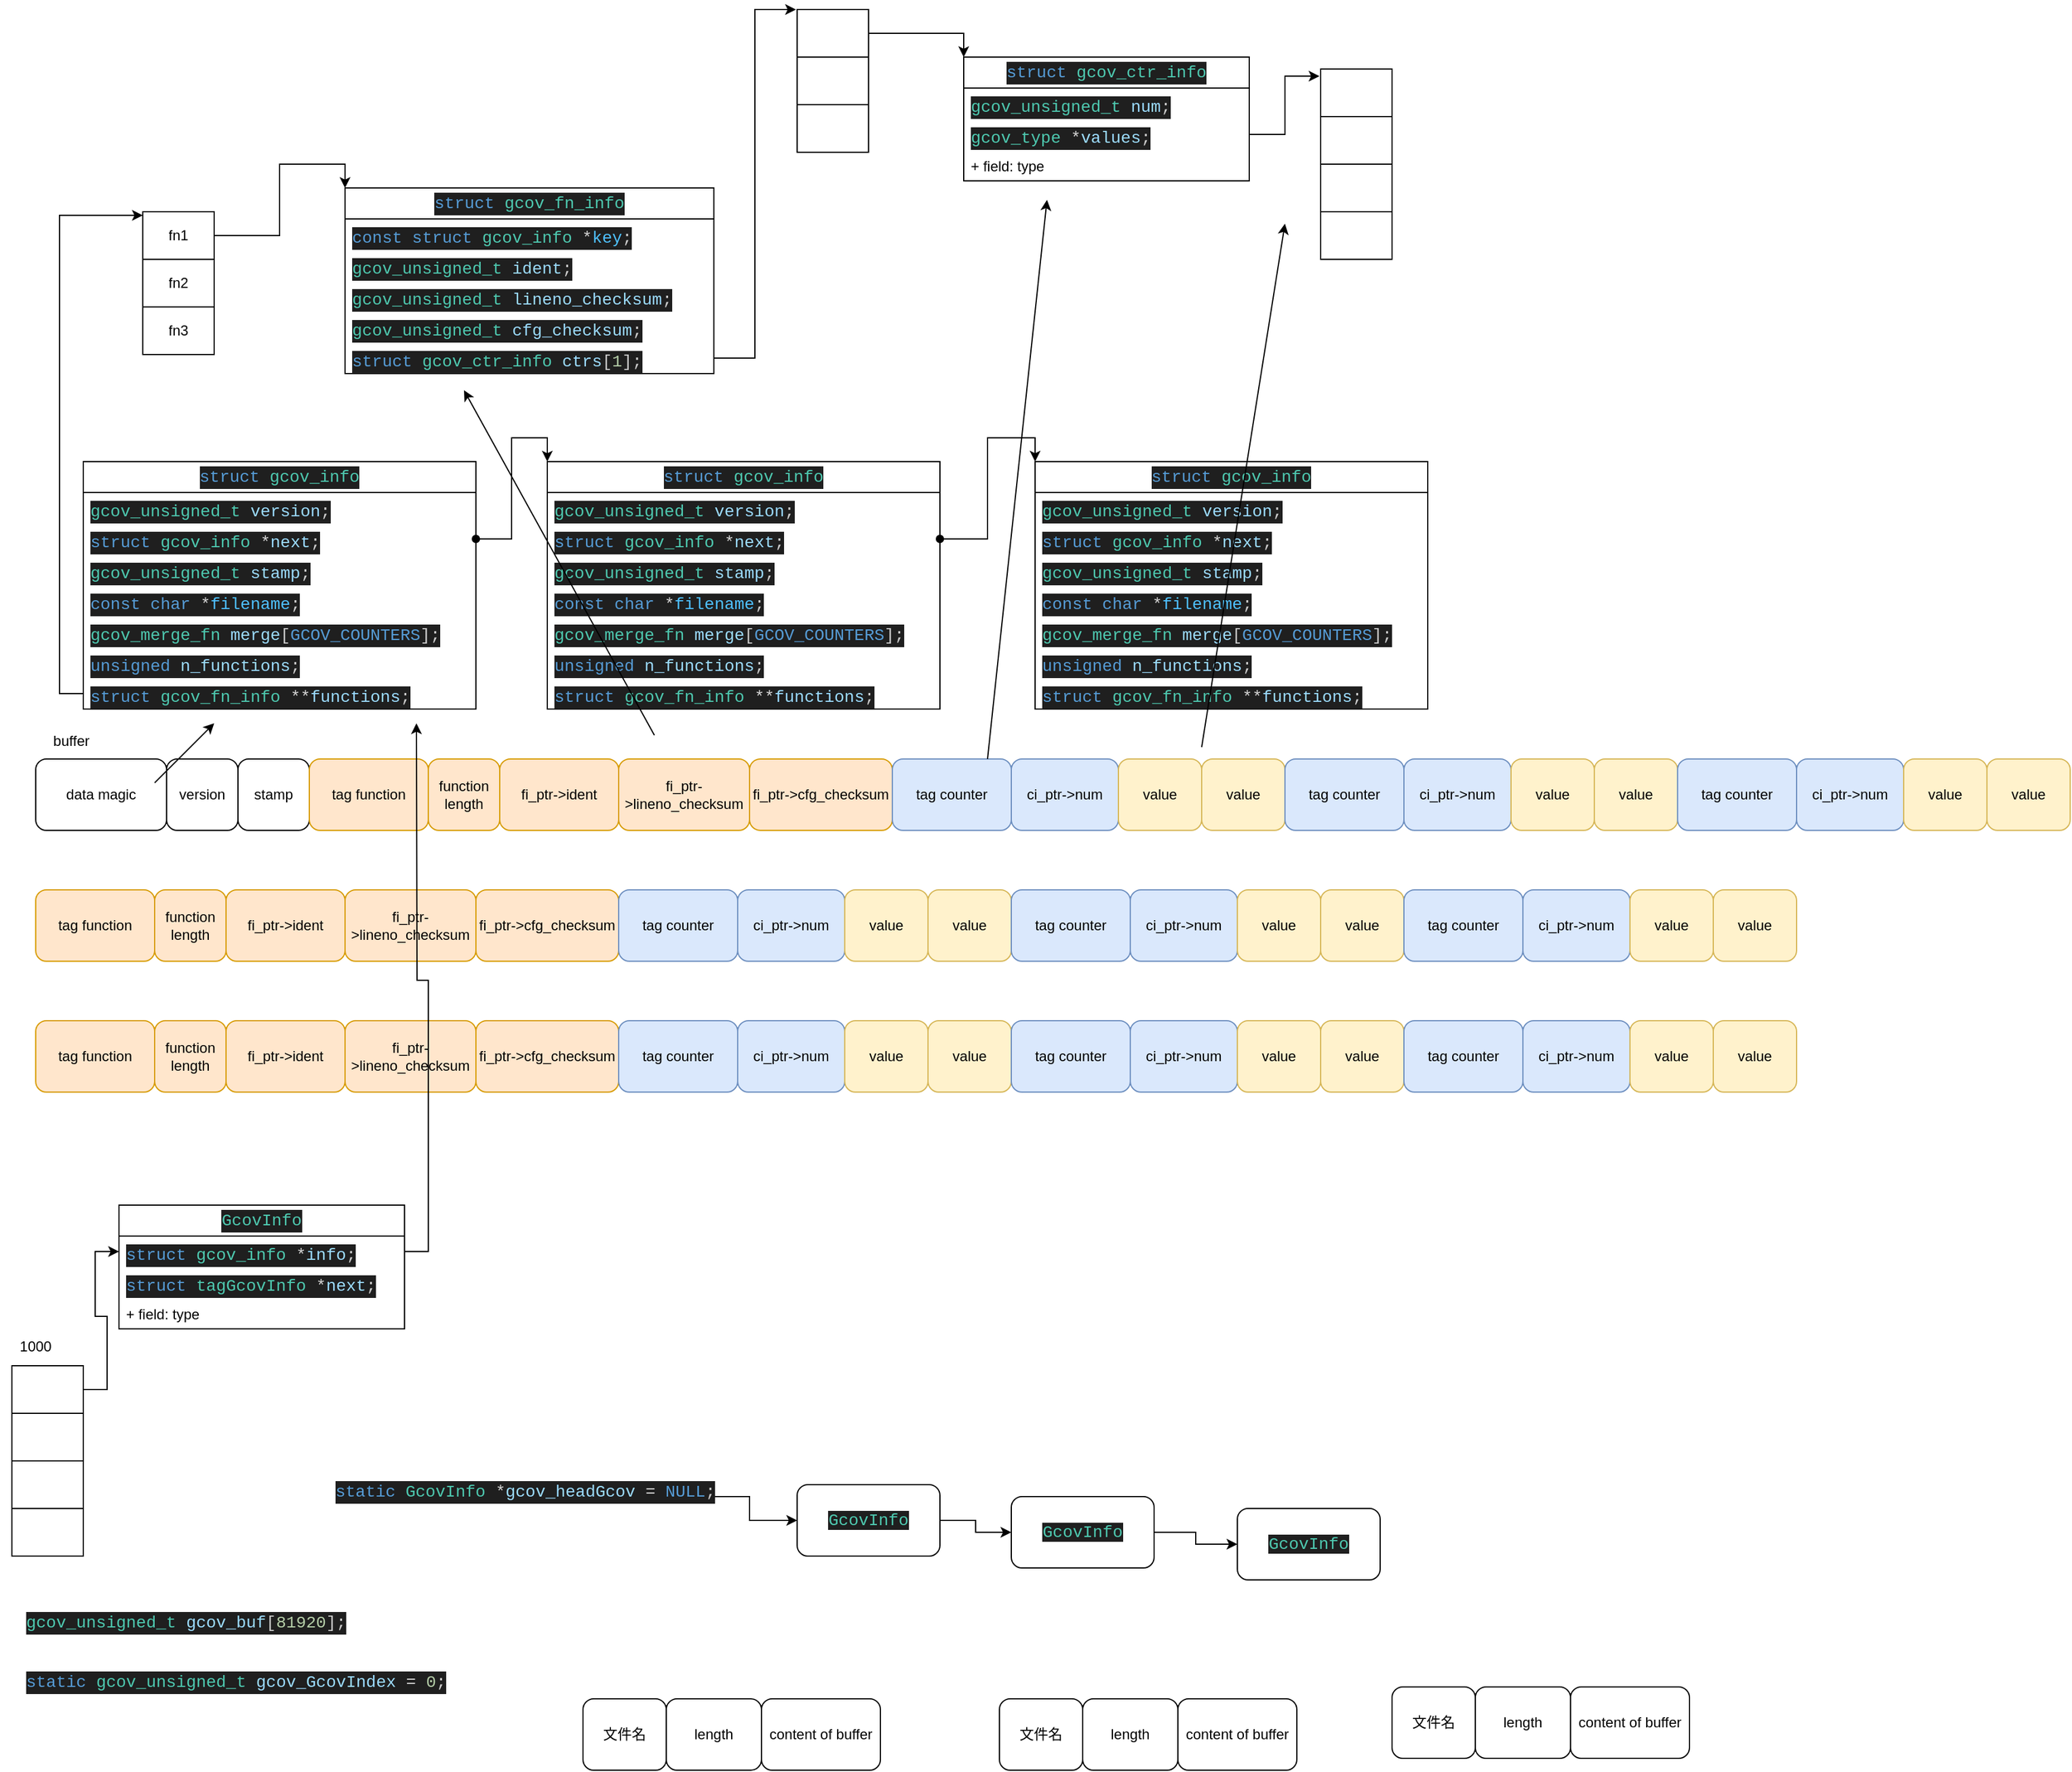 <mxfile version="25.0.3">
  <diagram name="Page-1" id="9f46799a-70d6-7492-0946-bef42562c5a5">
    <mxGraphModel dx="1195" dy="622" grid="1" gridSize="10" guides="1" tooltips="1" connect="1" arrows="1" fold="1" page="1" pageScale="1" pageWidth="1100" pageHeight="850" background="none" math="0" shadow="0">
      <root>
        <mxCell id="0" />
        <mxCell id="1" parent="0" />
        <mxCell id="EsuTO7CVdzKNP3imB1wy-1" value="&lt;div style=&quot;color: rgb(204, 204, 204); background-color: rgb(31, 31, 31); font-family: Consolas, &amp;quot;Courier New&amp;quot;, monospace; font-size: 14px; line-height: 19px; white-space: pre;&quot;&gt;&lt;span style=&quot;color: #569cd6;&quot;&gt;struct&lt;/span&gt; &lt;span style=&quot;color: #4ec9b0;&quot;&gt;gcov_ctr_info&lt;/span&gt;&lt;/div&gt;" style="swimlane;fontStyle=0;childLayout=stackLayout;horizontal=1;startSize=26;fillColor=none;horizontalStack=0;resizeParent=1;resizeParentMax=0;resizeLast=0;collapsible=1;marginBottom=0;whiteSpace=wrap;html=1;" vertex="1" parent="1">
          <mxGeometry x="830" y="200" width="240" height="104" as="geometry" />
        </mxCell>
        <mxCell id="EsuTO7CVdzKNP3imB1wy-2" value="&lt;div style=&quot;color: rgb(204, 204, 204); background-color: rgb(31, 31, 31); font-family: Consolas, &amp;quot;Courier New&amp;quot;, monospace; font-size: 14px; line-height: 19px; white-space: pre;&quot;&gt;&lt;span style=&quot;color: #4ec9b0;&quot;&gt;gcov_unsigned_t&lt;/span&gt; &lt;span style=&quot;color: #9cdcfe;&quot;&gt;num&lt;/span&gt;;&lt;/div&gt;" style="text;strokeColor=none;fillColor=none;align=left;verticalAlign=top;spacingLeft=4;spacingRight=4;overflow=hidden;rotatable=0;points=[[0,0.5],[1,0.5]];portConstraint=eastwest;whiteSpace=wrap;html=1;" vertex="1" parent="EsuTO7CVdzKNP3imB1wy-1">
          <mxGeometry y="26" width="240" height="26" as="geometry" />
        </mxCell>
        <mxCell id="EsuTO7CVdzKNP3imB1wy-3" value="&lt;div style=&quot;color: rgb(204, 204, 204); background-color: rgb(31, 31, 31); font-family: Consolas, &amp;quot;Courier New&amp;quot;, monospace; font-size: 14px; line-height: 19px; white-space: pre;&quot;&gt;&lt;span style=&quot;color: #4ec9b0;&quot;&gt;gcov_type&lt;/span&gt; &lt;span style=&quot;color: #d4d4d4;&quot;&gt;*&lt;/span&gt;&lt;span style=&quot;color: #9cdcfe;&quot;&gt;values&lt;/span&gt;;&lt;/div&gt;" style="text;strokeColor=none;fillColor=none;align=left;verticalAlign=top;spacingLeft=4;spacingRight=4;overflow=hidden;rotatable=0;points=[[0,0.5],[1,0.5]];portConstraint=eastwest;whiteSpace=wrap;html=1;" vertex="1" parent="EsuTO7CVdzKNP3imB1wy-1">
          <mxGeometry y="52" width="240" height="26" as="geometry" />
        </mxCell>
        <mxCell id="EsuTO7CVdzKNP3imB1wy-4" value="+ field: type" style="text;strokeColor=none;fillColor=none;align=left;verticalAlign=top;spacingLeft=4;spacingRight=4;overflow=hidden;rotatable=0;points=[[0,0.5],[1,0.5]];portConstraint=eastwest;whiteSpace=wrap;html=1;" vertex="1" parent="EsuTO7CVdzKNP3imB1wy-1">
          <mxGeometry y="78" width="240" height="26" as="geometry" />
        </mxCell>
        <mxCell id="EsuTO7CVdzKNP3imB1wy-5" value="&lt;div style=&quot;color: rgb(204, 204, 204); background-color: rgb(31, 31, 31); font-family: Consolas, &amp;quot;Courier New&amp;quot;, monospace; font-size: 14px; line-height: 19px; white-space: pre;&quot;&gt;&lt;span style=&quot;color: #569cd6;&quot;&gt;struct&lt;/span&gt; &lt;span style=&quot;color: #4ec9b0;&quot;&gt;gcov_fn_info&lt;/span&gt;&lt;/div&gt;" style="swimlane;fontStyle=0;childLayout=stackLayout;horizontal=1;startSize=26;fillColor=none;horizontalStack=0;resizeParent=1;resizeParentMax=0;resizeLast=0;collapsible=1;marginBottom=0;whiteSpace=wrap;html=1;" vertex="1" parent="1">
          <mxGeometry x="310" y="310" width="310" height="156" as="geometry" />
        </mxCell>
        <mxCell id="EsuTO7CVdzKNP3imB1wy-6" value="&lt;div style=&quot;color: rgb(204, 204, 204); background-color: rgb(31, 31, 31); font-family: Consolas, &amp;quot;Courier New&amp;quot;, monospace; font-size: 14px; line-height: 19px; white-space: pre;&quot;&gt;&lt;span style=&quot;color: #569cd6;&quot;&gt;const&lt;/span&gt; &lt;span style=&quot;color: #569cd6;&quot;&gt;struct&lt;/span&gt; &lt;span style=&quot;color: #4ec9b0;&quot;&gt;gcov_info&lt;/span&gt; &lt;span style=&quot;color: #d4d4d4;&quot;&gt;*&lt;/span&gt;&lt;span style=&quot;color: #4fc1ff;&quot;&gt;key&lt;/span&gt;;&lt;/div&gt;" style="text;strokeColor=none;fillColor=none;align=left;verticalAlign=top;spacingLeft=4;spacingRight=4;overflow=hidden;rotatable=0;points=[[0,0.5],[1,0.5]];portConstraint=eastwest;whiteSpace=wrap;html=1;" vertex="1" parent="EsuTO7CVdzKNP3imB1wy-5">
          <mxGeometry y="26" width="310" height="26" as="geometry" />
        </mxCell>
        <mxCell id="EsuTO7CVdzKNP3imB1wy-7" value="&lt;div style=&quot;color: rgb(204, 204, 204); background-color: rgb(31, 31, 31); font-family: Consolas, &amp;quot;Courier New&amp;quot;, monospace; font-size: 14px; line-height: 19px; white-space: pre;&quot;&gt;&lt;span style=&quot;color: #4ec9b0;&quot;&gt;gcov_unsigned_t&lt;/span&gt; &lt;span style=&quot;color: #9cdcfe;&quot;&gt;ident&lt;/span&gt;;&lt;/div&gt;" style="text;strokeColor=none;fillColor=none;align=left;verticalAlign=top;spacingLeft=4;spacingRight=4;overflow=hidden;rotatable=0;points=[[0,0.5],[1,0.5]];portConstraint=eastwest;whiteSpace=wrap;html=1;" vertex="1" parent="EsuTO7CVdzKNP3imB1wy-5">
          <mxGeometry y="52" width="310" height="26" as="geometry" />
        </mxCell>
        <mxCell id="EsuTO7CVdzKNP3imB1wy-8" value="&lt;div style=&quot;color: rgb(204, 204, 204); background-color: rgb(31, 31, 31); font-family: Consolas, &amp;quot;Courier New&amp;quot;, monospace; font-size: 14px; line-height: 19px; white-space: pre;&quot;&gt;&lt;span style=&quot;color: #4ec9b0;&quot;&gt;gcov_unsigned_t&lt;/span&gt; &lt;span style=&quot;color: #9cdcfe;&quot;&gt;lineno_checksum&lt;/span&gt;;&lt;/div&gt;" style="text;strokeColor=none;fillColor=none;align=left;verticalAlign=top;spacingLeft=4;spacingRight=4;overflow=hidden;rotatable=0;points=[[0,0.5],[1,0.5]];portConstraint=eastwest;whiteSpace=wrap;html=1;" vertex="1" parent="EsuTO7CVdzKNP3imB1wy-5">
          <mxGeometry y="78" width="310" height="26" as="geometry" />
        </mxCell>
        <mxCell id="EsuTO7CVdzKNP3imB1wy-9" value="&lt;div style=&quot;color: rgb(204, 204, 204); background-color: rgb(31, 31, 31); font-family: Consolas, &amp;quot;Courier New&amp;quot;, monospace; font-size: 14px; line-height: 19px; white-space: pre;&quot;&gt;&lt;span style=&quot;color: #4ec9b0;&quot;&gt;gcov_unsigned_t&lt;/span&gt; &lt;span style=&quot;color: #9cdcfe;&quot;&gt;cfg_checksum&lt;/span&gt;;&lt;/div&gt;" style="text;strokeColor=none;fillColor=none;align=left;verticalAlign=top;spacingLeft=4;spacingRight=4;overflow=hidden;rotatable=0;points=[[0,0.5],[1,0.5]];portConstraint=eastwest;whiteSpace=wrap;html=1;" vertex="1" parent="EsuTO7CVdzKNP3imB1wy-5">
          <mxGeometry y="104" width="310" height="26" as="geometry" />
        </mxCell>
        <mxCell id="EsuTO7CVdzKNP3imB1wy-10" value="&lt;div style=&quot;color: rgb(204, 204, 204); background-color: rgb(31, 31, 31); font-family: Consolas, &amp;quot;Courier New&amp;quot;, monospace; font-size: 14px; line-height: 19px; white-space: pre;&quot;&gt;&lt;span style=&quot;color: #569cd6;&quot;&gt;struct&lt;/span&gt; &lt;span style=&quot;color: #4ec9b0;&quot;&gt;gcov_ctr_info&lt;/span&gt; &lt;span style=&quot;color: #9cdcfe;&quot;&gt;ctrs&lt;/span&gt;[&lt;span style=&quot;color: #b5cea8;&quot;&gt;1&lt;/span&gt;];&lt;/div&gt;" style="text;strokeColor=none;fillColor=none;align=left;verticalAlign=top;spacingLeft=4;spacingRight=4;overflow=hidden;rotatable=0;points=[[0,0.5],[1,0.5]];portConstraint=eastwest;whiteSpace=wrap;html=1;" vertex="1" parent="EsuTO7CVdzKNP3imB1wy-5">
          <mxGeometry y="130" width="310" height="26" as="geometry" />
        </mxCell>
        <mxCell id="EsuTO7CVdzKNP3imB1wy-11" value="&lt;div style=&quot;color: rgb(204, 204, 204); background-color: rgb(31, 31, 31); font-family: Consolas, &amp;quot;Courier New&amp;quot;, monospace; font-size: 14px; line-height: 19px; white-space: pre;&quot;&gt;&lt;span style=&quot;color: #569cd6;&quot;&gt;struct&lt;/span&gt; &lt;span style=&quot;color: #4ec9b0;&quot;&gt;gcov_info&lt;/span&gt;&lt;/div&gt;" style="swimlane;fontStyle=0;childLayout=stackLayout;horizontal=1;startSize=26;fillColor=none;horizontalStack=0;resizeParent=1;resizeParentMax=0;resizeLast=0;collapsible=1;marginBottom=0;whiteSpace=wrap;html=1;" vertex="1" parent="1">
          <mxGeometry x="90" y="540" width="330" height="208" as="geometry" />
        </mxCell>
        <mxCell id="EsuTO7CVdzKNP3imB1wy-12" value="&lt;div style=&quot;color: rgb(204, 204, 204); background-color: rgb(31, 31, 31); font-family: Consolas, &amp;quot;Courier New&amp;quot;, monospace; font-size: 14px; line-height: 19px; white-space: pre;&quot;&gt;&lt;span style=&quot;color: #4ec9b0;&quot;&gt;gcov_unsigned_t&lt;/span&gt; &lt;span style=&quot;color: #9cdcfe;&quot;&gt;version&lt;/span&gt;;&lt;/div&gt;" style="text;strokeColor=none;fillColor=none;align=left;verticalAlign=top;spacingLeft=4;spacingRight=4;overflow=hidden;rotatable=0;points=[[0,0.5],[1,0.5]];portConstraint=eastwest;whiteSpace=wrap;html=1;" vertex="1" parent="EsuTO7CVdzKNP3imB1wy-11">
          <mxGeometry y="26" width="330" height="26" as="geometry" />
        </mxCell>
        <mxCell id="EsuTO7CVdzKNP3imB1wy-13" value="&lt;div style=&quot;color: rgb(204, 204, 204); background-color: rgb(31, 31, 31); font-family: Consolas, &amp;quot;Courier New&amp;quot;, monospace; font-size: 14px; line-height: 19px; white-space: pre;&quot;&gt;&lt;span style=&quot;color: #569cd6;&quot;&gt;struct&lt;/span&gt; &lt;span style=&quot;color: #4ec9b0;&quot;&gt;gcov_info&lt;/span&gt; &lt;span style=&quot;color: #d4d4d4;&quot;&gt;*&lt;/span&gt;&lt;span style=&quot;color: #9cdcfe;&quot;&gt;next&lt;/span&gt;;&lt;/div&gt;" style="text;strokeColor=none;fillColor=none;align=left;verticalAlign=top;spacingLeft=4;spacingRight=4;overflow=hidden;rotatable=0;points=[[0,0.5],[1,0.5]];portConstraint=eastwest;whiteSpace=wrap;html=1;" vertex="1" parent="EsuTO7CVdzKNP3imB1wy-11">
          <mxGeometry y="52" width="330" height="26" as="geometry" />
        </mxCell>
        <mxCell id="EsuTO7CVdzKNP3imB1wy-14" value="&lt;div style=&quot;color: rgb(204, 204, 204); background-color: rgb(31, 31, 31); font-family: Consolas, &amp;quot;Courier New&amp;quot;, monospace; font-size: 14px; line-height: 19px; white-space: pre;&quot;&gt;&lt;span style=&quot;color: #4ec9b0;&quot;&gt;gcov_unsigned_t&lt;/span&gt; &lt;span style=&quot;color: #9cdcfe;&quot;&gt;stamp&lt;/span&gt;;&lt;/div&gt;" style="text;strokeColor=none;fillColor=none;align=left;verticalAlign=top;spacingLeft=4;spacingRight=4;overflow=hidden;rotatable=0;points=[[0,0.5],[1,0.5]];portConstraint=eastwest;whiteSpace=wrap;html=1;" vertex="1" parent="EsuTO7CVdzKNP3imB1wy-11">
          <mxGeometry y="78" width="330" height="26" as="geometry" />
        </mxCell>
        <mxCell id="EsuTO7CVdzKNP3imB1wy-15" value="&lt;div style=&quot;color: rgb(204, 204, 204); background-color: rgb(31, 31, 31); font-family: Consolas, &amp;quot;Courier New&amp;quot;, monospace; font-size: 14px; line-height: 19px; white-space: pre;&quot;&gt;&lt;span style=&quot;color: #569cd6;&quot;&gt;const&lt;/span&gt; &lt;span style=&quot;color: #569cd6;&quot;&gt;char&lt;/span&gt; &lt;span style=&quot;color: #d4d4d4;&quot;&gt;*&lt;/span&gt;&lt;span style=&quot;color: #4fc1ff;&quot;&gt;filename&lt;/span&gt;;&lt;/div&gt;" style="text;strokeColor=none;fillColor=none;align=left;verticalAlign=top;spacingLeft=4;spacingRight=4;overflow=hidden;rotatable=0;points=[[0,0.5],[1,0.5]];portConstraint=eastwest;whiteSpace=wrap;html=1;" vertex="1" parent="EsuTO7CVdzKNP3imB1wy-11">
          <mxGeometry y="104" width="330" height="26" as="geometry" />
        </mxCell>
        <mxCell id="EsuTO7CVdzKNP3imB1wy-16" value="&lt;div style=&quot;color: rgb(204, 204, 204); background-color: rgb(31, 31, 31); font-family: Consolas, &amp;quot;Courier New&amp;quot;, monospace; font-size: 14px; line-height: 19px; white-space: pre;&quot;&gt;&lt;span style=&quot;color: #4ec9b0;&quot;&gt;gcov_merge_fn&lt;/span&gt; &lt;span style=&quot;color: #9cdcfe;&quot;&gt;merge&lt;/span&gt;[&lt;span style=&quot;color: #569cd6;&quot;&gt;GCOV_COUNTERS&lt;/span&gt;];&lt;/div&gt;" style="text;strokeColor=none;fillColor=none;align=left;verticalAlign=top;spacingLeft=4;spacingRight=4;overflow=hidden;rotatable=0;points=[[0,0.5],[1,0.5]];portConstraint=eastwest;whiteSpace=wrap;html=1;" vertex="1" parent="EsuTO7CVdzKNP3imB1wy-11">
          <mxGeometry y="130" width="330" height="26" as="geometry" />
        </mxCell>
        <mxCell id="EsuTO7CVdzKNP3imB1wy-17" value="&lt;div style=&quot;color: rgb(204, 204, 204); background-color: rgb(31, 31, 31); font-family: Consolas, &amp;quot;Courier New&amp;quot;, monospace; font-size: 14px; line-height: 19px; white-space: pre;&quot;&gt;&lt;span style=&quot;color: #569cd6;&quot;&gt;unsigned&lt;/span&gt; &lt;span style=&quot;color: #9cdcfe;&quot;&gt;n_functions&lt;/span&gt;;&lt;/div&gt;" style="text;strokeColor=none;fillColor=none;align=left;verticalAlign=top;spacingLeft=4;spacingRight=4;overflow=hidden;rotatable=0;points=[[0,0.5],[1,0.5]];portConstraint=eastwest;whiteSpace=wrap;html=1;" vertex="1" parent="EsuTO7CVdzKNP3imB1wy-11">
          <mxGeometry y="156" width="330" height="26" as="geometry" />
        </mxCell>
        <mxCell id="EsuTO7CVdzKNP3imB1wy-18" value="&lt;div style=&quot;color: rgb(204, 204, 204); background-color: rgb(31, 31, 31); font-family: Consolas, &amp;quot;Courier New&amp;quot;, monospace; font-size: 14px; line-height: 19px; white-space: pre;&quot;&gt;&lt;span style=&quot;color: #569cd6;&quot;&gt;struct&lt;/span&gt; &lt;span style=&quot;color: #4ec9b0;&quot;&gt;gcov_fn_info&lt;/span&gt; &lt;span style=&quot;color: #d4d4d4;&quot;&gt;**&lt;/span&gt;&lt;span style=&quot;color: #9cdcfe;&quot;&gt;functions&lt;/span&gt;;&lt;/div&gt;" style="text;strokeColor=none;fillColor=none;align=left;verticalAlign=top;spacingLeft=4;spacingRight=4;overflow=hidden;rotatable=0;points=[[0,0.5],[1,0.5]];portConstraint=eastwest;whiteSpace=wrap;html=1;" vertex="1" parent="EsuTO7CVdzKNP3imB1wy-11">
          <mxGeometry y="182" width="330" height="26" as="geometry" />
        </mxCell>
        <mxCell id="EsuTO7CVdzKNP3imB1wy-19" value="&lt;div style=&quot;color: rgb(204, 204, 204); background-color: rgb(31, 31, 31); font-family: Consolas, &amp;quot;Courier New&amp;quot;, monospace; font-size: 14px; line-height: 19px; white-space: pre;&quot;&gt;&lt;span style=&quot;color: #569cd6;&quot;&gt;struct&lt;/span&gt; &lt;span style=&quot;color: #4ec9b0;&quot;&gt;gcov_info&lt;/span&gt;&lt;/div&gt;" style="swimlane;fontStyle=0;childLayout=stackLayout;horizontal=1;startSize=26;fillColor=none;horizontalStack=0;resizeParent=1;resizeParentMax=0;resizeLast=0;collapsible=1;marginBottom=0;whiteSpace=wrap;html=1;" vertex="1" parent="1">
          <mxGeometry x="480" y="540" width="330" height="208" as="geometry" />
        </mxCell>
        <mxCell id="EsuTO7CVdzKNP3imB1wy-20" value="&lt;div style=&quot;color: rgb(204, 204, 204); background-color: rgb(31, 31, 31); font-family: Consolas, &amp;quot;Courier New&amp;quot;, monospace; font-size: 14px; line-height: 19px; white-space: pre;&quot;&gt;&lt;span style=&quot;color: #4ec9b0;&quot;&gt;gcov_unsigned_t&lt;/span&gt; &lt;span style=&quot;color: #9cdcfe;&quot;&gt;version&lt;/span&gt;;&lt;/div&gt;" style="text;strokeColor=none;fillColor=none;align=left;verticalAlign=top;spacingLeft=4;spacingRight=4;overflow=hidden;rotatable=0;points=[[0,0.5],[1,0.5]];portConstraint=eastwest;whiteSpace=wrap;html=1;" vertex="1" parent="EsuTO7CVdzKNP3imB1wy-19">
          <mxGeometry y="26" width="330" height="26" as="geometry" />
        </mxCell>
        <mxCell id="EsuTO7CVdzKNP3imB1wy-21" value="&lt;div style=&quot;color: rgb(204, 204, 204); background-color: rgb(31, 31, 31); font-family: Consolas, &amp;quot;Courier New&amp;quot;, monospace; font-size: 14px; line-height: 19px; white-space: pre;&quot;&gt;&lt;span style=&quot;color: #569cd6;&quot;&gt;struct&lt;/span&gt; &lt;span style=&quot;color: #4ec9b0;&quot;&gt;gcov_info&lt;/span&gt; &lt;span style=&quot;color: #d4d4d4;&quot;&gt;*&lt;/span&gt;&lt;span style=&quot;color: #9cdcfe;&quot;&gt;next&lt;/span&gt;;&lt;/div&gt;" style="text;strokeColor=none;fillColor=none;align=left;verticalAlign=top;spacingLeft=4;spacingRight=4;overflow=hidden;rotatable=0;points=[[0,0.5],[1,0.5]];portConstraint=eastwest;whiteSpace=wrap;html=1;" vertex="1" parent="EsuTO7CVdzKNP3imB1wy-19">
          <mxGeometry y="52" width="330" height="26" as="geometry" />
        </mxCell>
        <mxCell id="EsuTO7CVdzKNP3imB1wy-22" value="&lt;div style=&quot;color: rgb(204, 204, 204); background-color: rgb(31, 31, 31); font-family: Consolas, &amp;quot;Courier New&amp;quot;, monospace; font-size: 14px; line-height: 19px; white-space: pre;&quot;&gt;&lt;span style=&quot;color: #4ec9b0;&quot;&gt;gcov_unsigned_t&lt;/span&gt; &lt;span style=&quot;color: #9cdcfe;&quot;&gt;stamp&lt;/span&gt;;&lt;/div&gt;" style="text;strokeColor=none;fillColor=none;align=left;verticalAlign=top;spacingLeft=4;spacingRight=4;overflow=hidden;rotatable=0;points=[[0,0.5],[1,0.5]];portConstraint=eastwest;whiteSpace=wrap;html=1;" vertex="1" parent="EsuTO7CVdzKNP3imB1wy-19">
          <mxGeometry y="78" width="330" height="26" as="geometry" />
        </mxCell>
        <mxCell id="EsuTO7CVdzKNP3imB1wy-23" value="&lt;div style=&quot;color: rgb(204, 204, 204); background-color: rgb(31, 31, 31); font-family: Consolas, &amp;quot;Courier New&amp;quot;, monospace; font-size: 14px; line-height: 19px; white-space: pre;&quot;&gt;&lt;span style=&quot;color: #569cd6;&quot;&gt;const&lt;/span&gt; &lt;span style=&quot;color: #569cd6;&quot;&gt;char&lt;/span&gt; &lt;span style=&quot;color: #d4d4d4;&quot;&gt;*&lt;/span&gt;&lt;span style=&quot;color: #4fc1ff;&quot;&gt;filename&lt;/span&gt;;&lt;/div&gt;" style="text;strokeColor=none;fillColor=none;align=left;verticalAlign=top;spacingLeft=4;spacingRight=4;overflow=hidden;rotatable=0;points=[[0,0.5],[1,0.5]];portConstraint=eastwest;whiteSpace=wrap;html=1;" vertex="1" parent="EsuTO7CVdzKNP3imB1wy-19">
          <mxGeometry y="104" width="330" height="26" as="geometry" />
        </mxCell>
        <mxCell id="EsuTO7CVdzKNP3imB1wy-24" value="&lt;div style=&quot;color: rgb(204, 204, 204); background-color: rgb(31, 31, 31); font-family: Consolas, &amp;quot;Courier New&amp;quot;, monospace; font-size: 14px; line-height: 19px; white-space: pre;&quot;&gt;&lt;span style=&quot;color: #4ec9b0;&quot;&gt;gcov_merge_fn&lt;/span&gt; &lt;span style=&quot;color: #9cdcfe;&quot;&gt;merge&lt;/span&gt;[&lt;span style=&quot;color: #569cd6;&quot;&gt;GCOV_COUNTERS&lt;/span&gt;];&lt;/div&gt;" style="text;strokeColor=none;fillColor=none;align=left;verticalAlign=top;spacingLeft=4;spacingRight=4;overflow=hidden;rotatable=0;points=[[0,0.5],[1,0.5]];portConstraint=eastwest;whiteSpace=wrap;html=1;" vertex="1" parent="EsuTO7CVdzKNP3imB1wy-19">
          <mxGeometry y="130" width="330" height="26" as="geometry" />
        </mxCell>
        <mxCell id="EsuTO7CVdzKNP3imB1wy-25" value="&lt;div style=&quot;color: rgb(204, 204, 204); background-color: rgb(31, 31, 31); font-family: Consolas, &amp;quot;Courier New&amp;quot;, monospace; font-size: 14px; line-height: 19px; white-space: pre;&quot;&gt;&lt;span style=&quot;color: #569cd6;&quot;&gt;unsigned&lt;/span&gt; &lt;span style=&quot;color: #9cdcfe;&quot;&gt;n_functions&lt;/span&gt;;&lt;/div&gt;" style="text;strokeColor=none;fillColor=none;align=left;verticalAlign=top;spacingLeft=4;spacingRight=4;overflow=hidden;rotatable=0;points=[[0,0.5],[1,0.5]];portConstraint=eastwest;whiteSpace=wrap;html=1;" vertex="1" parent="EsuTO7CVdzKNP3imB1wy-19">
          <mxGeometry y="156" width="330" height="26" as="geometry" />
        </mxCell>
        <mxCell id="EsuTO7CVdzKNP3imB1wy-26" value="&lt;div style=&quot;color: rgb(204, 204, 204); background-color: rgb(31, 31, 31); font-family: Consolas, &amp;quot;Courier New&amp;quot;, monospace; font-size: 14px; line-height: 19px; white-space: pre;&quot;&gt;&lt;span style=&quot;color: #569cd6;&quot;&gt;struct&lt;/span&gt; &lt;span style=&quot;color: #4ec9b0;&quot;&gt;gcov_fn_info&lt;/span&gt; &lt;span style=&quot;color: #d4d4d4;&quot;&gt;**&lt;/span&gt;&lt;span style=&quot;color: #9cdcfe;&quot;&gt;functions&lt;/span&gt;;&lt;/div&gt;" style="text;strokeColor=none;fillColor=none;align=left;verticalAlign=top;spacingLeft=4;spacingRight=4;overflow=hidden;rotatable=0;points=[[0,0.5],[1,0.5]];portConstraint=eastwest;whiteSpace=wrap;html=1;" vertex="1" parent="EsuTO7CVdzKNP3imB1wy-19">
          <mxGeometry y="182" width="330" height="26" as="geometry" />
        </mxCell>
        <mxCell id="EsuTO7CVdzKNP3imB1wy-27" value="&lt;div style=&quot;color: rgb(204, 204, 204); background-color: rgb(31, 31, 31); font-family: Consolas, &amp;quot;Courier New&amp;quot;, monospace; font-size: 14px; line-height: 19px; white-space: pre;&quot;&gt;&lt;span style=&quot;color: #569cd6;&quot;&gt;struct&lt;/span&gt; &lt;span style=&quot;color: #4ec9b0;&quot;&gt;gcov_info&lt;/span&gt;&lt;/div&gt;" style="swimlane;fontStyle=0;childLayout=stackLayout;horizontal=1;startSize=26;fillColor=none;horizontalStack=0;resizeParent=1;resizeParentMax=0;resizeLast=0;collapsible=1;marginBottom=0;whiteSpace=wrap;html=1;" vertex="1" parent="1">
          <mxGeometry x="890" y="540" width="330" height="208" as="geometry" />
        </mxCell>
        <mxCell id="EsuTO7CVdzKNP3imB1wy-28" value="&lt;div style=&quot;color: rgb(204, 204, 204); background-color: rgb(31, 31, 31); font-family: Consolas, &amp;quot;Courier New&amp;quot;, monospace; font-size: 14px; line-height: 19px; white-space: pre;&quot;&gt;&lt;span style=&quot;color: #4ec9b0;&quot;&gt;gcov_unsigned_t&lt;/span&gt; &lt;span style=&quot;color: #9cdcfe;&quot;&gt;version&lt;/span&gt;;&lt;/div&gt;" style="text;strokeColor=none;fillColor=none;align=left;verticalAlign=top;spacingLeft=4;spacingRight=4;overflow=hidden;rotatable=0;points=[[0,0.5],[1,0.5]];portConstraint=eastwest;whiteSpace=wrap;html=1;" vertex="1" parent="EsuTO7CVdzKNP3imB1wy-27">
          <mxGeometry y="26" width="330" height="26" as="geometry" />
        </mxCell>
        <mxCell id="EsuTO7CVdzKNP3imB1wy-29" value="&lt;div style=&quot;color: rgb(204, 204, 204); background-color: rgb(31, 31, 31); font-family: Consolas, &amp;quot;Courier New&amp;quot;, monospace; font-size: 14px; line-height: 19px; white-space: pre;&quot;&gt;&lt;span style=&quot;color: #569cd6;&quot;&gt;struct&lt;/span&gt; &lt;span style=&quot;color: #4ec9b0;&quot;&gt;gcov_info&lt;/span&gt; &lt;span style=&quot;color: #d4d4d4;&quot;&gt;*&lt;/span&gt;&lt;span style=&quot;color: #9cdcfe;&quot;&gt;next&lt;/span&gt;;&lt;/div&gt;" style="text;strokeColor=none;fillColor=none;align=left;verticalAlign=top;spacingLeft=4;spacingRight=4;overflow=hidden;rotatable=0;points=[[0,0.5],[1,0.5]];portConstraint=eastwest;whiteSpace=wrap;html=1;" vertex="1" parent="EsuTO7CVdzKNP3imB1wy-27">
          <mxGeometry y="52" width="330" height="26" as="geometry" />
        </mxCell>
        <mxCell id="EsuTO7CVdzKNP3imB1wy-30" value="&lt;div style=&quot;color: rgb(204, 204, 204); background-color: rgb(31, 31, 31); font-family: Consolas, &amp;quot;Courier New&amp;quot;, monospace; font-size: 14px; line-height: 19px; white-space: pre;&quot;&gt;&lt;span style=&quot;color: #4ec9b0;&quot;&gt;gcov_unsigned_t&lt;/span&gt; &lt;span style=&quot;color: #9cdcfe;&quot;&gt;stamp&lt;/span&gt;;&lt;/div&gt;" style="text;strokeColor=none;fillColor=none;align=left;verticalAlign=top;spacingLeft=4;spacingRight=4;overflow=hidden;rotatable=0;points=[[0,0.5],[1,0.5]];portConstraint=eastwest;whiteSpace=wrap;html=1;" vertex="1" parent="EsuTO7CVdzKNP3imB1wy-27">
          <mxGeometry y="78" width="330" height="26" as="geometry" />
        </mxCell>
        <mxCell id="EsuTO7CVdzKNP3imB1wy-31" value="&lt;div style=&quot;color: rgb(204, 204, 204); background-color: rgb(31, 31, 31); font-family: Consolas, &amp;quot;Courier New&amp;quot;, monospace; font-size: 14px; line-height: 19px; white-space: pre;&quot;&gt;&lt;span style=&quot;color: #569cd6;&quot;&gt;const&lt;/span&gt; &lt;span style=&quot;color: #569cd6;&quot;&gt;char&lt;/span&gt; &lt;span style=&quot;color: #d4d4d4;&quot;&gt;*&lt;/span&gt;&lt;span style=&quot;color: #4fc1ff;&quot;&gt;filename&lt;/span&gt;;&lt;/div&gt;" style="text;strokeColor=none;fillColor=none;align=left;verticalAlign=top;spacingLeft=4;spacingRight=4;overflow=hidden;rotatable=0;points=[[0,0.5],[1,0.5]];portConstraint=eastwest;whiteSpace=wrap;html=1;" vertex="1" parent="EsuTO7CVdzKNP3imB1wy-27">
          <mxGeometry y="104" width="330" height="26" as="geometry" />
        </mxCell>
        <mxCell id="EsuTO7CVdzKNP3imB1wy-32" value="&lt;div style=&quot;color: rgb(204, 204, 204); background-color: rgb(31, 31, 31); font-family: Consolas, &amp;quot;Courier New&amp;quot;, monospace; font-size: 14px; line-height: 19px; white-space: pre;&quot;&gt;&lt;span style=&quot;color: #4ec9b0;&quot;&gt;gcov_merge_fn&lt;/span&gt; &lt;span style=&quot;color: #9cdcfe;&quot;&gt;merge&lt;/span&gt;[&lt;span style=&quot;color: #569cd6;&quot;&gt;GCOV_COUNTERS&lt;/span&gt;];&lt;/div&gt;" style="text;strokeColor=none;fillColor=none;align=left;verticalAlign=top;spacingLeft=4;spacingRight=4;overflow=hidden;rotatable=0;points=[[0,0.5],[1,0.5]];portConstraint=eastwest;whiteSpace=wrap;html=1;" vertex="1" parent="EsuTO7CVdzKNP3imB1wy-27">
          <mxGeometry y="130" width="330" height="26" as="geometry" />
        </mxCell>
        <mxCell id="EsuTO7CVdzKNP3imB1wy-33" value="&lt;div style=&quot;color: rgb(204, 204, 204); background-color: rgb(31, 31, 31); font-family: Consolas, &amp;quot;Courier New&amp;quot;, monospace; font-size: 14px; line-height: 19px; white-space: pre;&quot;&gt;&lt;span style=&quot;color: #569cd6;&quot;&gt;unsigned&lt;/span&gt; &lt;span style=&quot;color: #9cdcfe;&quot;&gt;n_functions&lt;/span&gt;;&lt;/div&gt;" style="text;strokeColor=none;fillColor=none;align=left;verticalAlign=top;spacingLeft=4;spacingRight=4;overflow=hidden;rotatable=0;points=[[0,0.5],[1,0.5]];portConstraint=eastwest;whiteSpace=wrap;html=1;" vertex="1" parent="EsuTO7CVdzKNP3imB1wy-27">
          <mxGeometry y="156" width="330" height="26" as="geometry" />
        </mxCell>
        <mxCell id="EsuTO7CVdzKNP3imB1wy-34" value="&lt;div style=&quot;color: rgb(204, 204, 204); background-color: rgb(31, 31, 31); font-family: Consolas, &amp;quot;Courier New&amp;quot;, monospace; font-size: 14px; line-height: 19px; white-space: pre;&quot;&gt;&lt;span style=&quot;color: #569cd6;&quot;&gt;struct&lt;/span&gt; &lt;span style=&quot;color: #4ec9b0;&quot;&gt;gcov_fn_info&lt;/span&gt; &lt;span style=&quot;color: #d4d4d4;&quot;&gt;**&lt;/span&gt;&lt;span style=&quot;color: #9cdcfe;&quot;&gt;functions&lt;/span&gt;;&lt;/div&gt;" style="text;strokeColor=none;fillColor=none;align=left;verticalAlign=top;spacingLeft=4;spacingRight=4;overflow=hidden;rotatable=0;points=[[0,0.5],[1,0.5]];portConstraint=eastwest;whiteSpace=wrap;html=1;" vertex="1" parent="EsuTO7CVdzKNP3imB1wy-27">
          <mxGeometry y="182" width="330" height="26" as="geometry" />
        </mxCell>
        <mxCell id="EsuTO7CVdzKNP3imB1wy-35" style="edgeStyle=orthogonalEdgeStyle;rounded=0;orthogonalLoop=1;jettySize=auto;html=1;entryX=0;entryY=0;entryDx=0;entryDy=0;startArrow=oval;startFill=1;" edge="1" parent="1" source="EsuTO7CVdzKNP3imB1wy-13" target="EsuTO7CVdzKNP3imB1wy-19">
          <mxGeometry relative="1" as="geometry" />
        </mxCell>
        <mxCell id="EsuTO7CVdzKNP3imB1wy-36" style="edgeStyle=orthogonalEdgeStyle;rounded=0;orthogonalLoop=1;jettySize=auto;html=1;entryX=0;entryY=0;entryDx=0;entryDy=0;startArrow=oval;startFill=1;" edge="1" parent="1" source="EsuTO7CVdzKNP3imB1wy-21" target="EsuTO7CVdzKNP3imB1wy-27">
          <mxGeometry relative="1" as="geometry" />
        </mxCell>
        <mxCell id="EsuTO7CVdzKNP3imB1wy-38" value="" style="shape=table;startSize=0;container=1;collapsible=0;childLayout=tableLayout;" vertex="1" parent="1">
          <mxGeometry x="140" y="330" width="60" height="120" as="geometry" />
        </mxCell>
        <mxCell id="EsuTO7CVdzKNP3imB1wy-39" value="" style="shape=tableRow;horizontal=0;startSize=0;swimlaneHead=0;swimlaneBody=0;strokeColor=inherit;top=0;left=0;bottom=0;right=0;collapsible=0;dropTarget=0;fillColor=none;points=[[0,0.5],[1,0.5]];portConstraint=eastwest;" vertex="1" parent="EsuTO7CVdzKNP3imB1wy-38">
          <mxGeometry width="60" height="40" as="geometry" />
        </mxCell>
        <mxCell id="EsuTO7CVdzKNP3imB1wy-40" value="fn1" style="shape=partialRectangle;html=1;whiteSpace=wrap;connectable=0;strokeColor=inherit;overflow=hidden;fillColor=none;top=0;left=0;bottom=0;right=0;pointerEvents=1;" vertex="1" parent="EsuTO7CVdzKNP3imB1wy-39">
          <mxGeometry width="60" height="40" as="geometry">
            <mxRectangle width="60" height="40" as="alternateBounds" />
          </mxGeometry>
        </mxCell>
        <mxCell id="EsuTO7CVdzKNP3imB1wy-41" value="" style="shape=tableRow;horizontal=0;startSize=0;swimlaneHead=0;swimlaneBody=0;strokeColor=inherit;top=0;left=0;bottom=0;right=0;collapsible=0;dropTarget=0;fillColor=none;points=[[0,0.5],[1,0.5]];portConstraint=eastwest;" vertex="1" parent="EsuTO7CVdzKNP3imB1wy-38">
          <mxGeometry y="40" width="60" height="40" as="geometry" />
        </mxCell>
        <mxCell id="EsuTO7CVdzKNP3imB1wy-42" value="fn2" style="shape=partialRectangle;html=1;whiteSpace=wrap;connectable=0;strokeColor=inherit;overflow=hidden;fillColor=none;top=0;left=0;bottom=0;right=0;pointerEvents=1;" vertex="1" parent="EsuTO7CVdzKNP3imB1wy-41">
          <mxGeometry width="60" height="40" as="geometry">
            <mxRectangle width="60" height="40" as="alternateBounds" />
          </mxGeometry>
        </mxCell>
        <mxCell id="EsuTO7CVdzKNP3imB1wy-43" value="" style="shape=tableRow;horizontal=0;startSize=0;swimlaneHead=0;swimlaneBody=0;strokeColor=inherit;top=0;left=0;bottom=0;right=0;collapsible=0;dropTarget=0;fillColor=none;points=[[0,0.5],[1,0.5]];portConstraint=eastwest;" vertex="1" parent="EsuTO7CVdzKNP3imB1wy-38">
          <mxGeometry y="80" width="60" height="40" as="geometry" />
        </mxCell>
        <mxCell id="EsuTO7CVdzKNP3imB1wy-44" value="fn3" style="shape=partialRectangle;html=1;whiteSpace=wrap;connectable=0;strokeColor=inherit;overflow=hidden;fillColor=none;top=0;left=0;bottom=0;right=0;pointerEvents=1;" vertex="1" parent="EsuTO7CVdzKNP3imB1wy-43">
          <mxGeometry width="60" height="40" as="geometry">
            <mxRectangle width="60" height="40" as="alternateBounds" />
          </mxGeometry>
        </mxCell>
        <mxCell id="EsuTO7CVdzKNP3imB1wy-37" style="edgeStyle=orthogonalEdgeStyle;rounded=0;orthogonalLoop=1;jettySize=auto;html=1;entryX=0;entryY=0.075;entryDx=0;entryDy=0;entryPerimeter=0;" edge="1" parent="1" source="EsuTO7CVdzKNP3imB1wy-18" target="EsuTO7CVdzKNP3imB1wy-39">
          <mxGeometry relative="1" as="geometry">
            <mxPoint x="50" y="340" as="targetPoint" />
          </mxGeometry>
        </mxCell>
        <mxCell id="EsuTO7CVdzKNP3imB1wy-45" style="edgeStyle=orthogonalEdgeStyle;rounded=0;orthogonalLoop=1;jettySize=auto;html=1;entryX=0;entryY=0;entryDx=0;entryDy=0;" edge="1" parent="1" source="EsuTO7CVdzKNP3imB1wy-39" target="EsuTO7CVdzKNP3imB1wy-5">
          <mxGeometry relative="1" as="geometry" />
        </mxCell>
        <mxCell id="EsuTO7CVdzKNP3imB1wy-46" style="edgeStyle=elbowEdgeStyle;rounded=0;orthogonalLoop=1;jettySize=auto;html=1;entryX=-0.017;entryY=0;entryDx=0;entryDy=0;entryPerimeter=0;" edge="1" parent="1" source="EsuTO7CVdzKNP3imB1wy-10" target="EsuTO7CVdzKNP3imB1wy-48">
          <mxGeometry relative="1" as="geometry" />
        </mxCell>
        <mxCell id="EsuTO7CVdzKNP3imB1wy-47" value="" style="shape=table;startSize=0;container=1;collapsible=0;childLayout=tableLayout;" vertex="1" parent="1">
          <mxGeometry x="690" y="160" width="60" height="120" as="geometry" />
        </mxCell>
        <mxCell id="EsuTO7CVdzKNP3imB1wy-48" value="" style="shape=tableRow;horizontal=0;startSize=0;swimlaneHead=0;swimlaneBody=0;strokeColor=inherit;top=0;left=0;bottom=0;right=0;collapsible=0;dropTarget=0;fillColor=none;points=[[0,0.5],[1,0.5]];portConstraint=eastwest;" vertex="1" parent="EsuTO7CVdzKNP3imB1wy-47">
          <mxGeometry width="60" height="40" as="geometry" />
        </mxCell>
        <mxCell id="EsuTO7CVdzKNP3imB1wy-49" value="" style="shape=partialRectangle;html=1;whiteSpace=wrap;connectable=0;strokeColor=inherit;overflow=hidden;fillColor=none;top=0;left=0;bottom=0;right=0;pointerEvents=1;" vertex="1" parent="EsuTO7CVdzKNP3imB1wy-48">
          <mxGeometry width="60" height="40" as="geometry">
            <mxRectangle width="60" height="40" as="alternateBounds" />
          </mxGeometry>
        </mxCell>
        <mxCell id="EsuTO7CVdzKNP3imB1wy-50" value="" style="shape=tableRow;horizontal=0;startSize=0;swimlaneHead=0;swimlaneBody=0;strokeColor=inherit;top=0;left=0;bottom=0;right=0;collapsible=0;dropTarget=0;fillColor=none;points=[[0,0.5],[1,0.5]];portConstraint=eastwest;" vertex="1" parent="EsuTO7CVdzKNP3imB1wy-47">
          <mxGeometry y="40" width="60" height="40" as="geometry" />
        </mxCell>
        <mxCell id="EsuTO7CVdzKNP3imB1wy-51" value="" style="shape=partialRectangle;html=1;whiteSpace=wrap;connectable=0;strokeColor=inherit;overflow=hidden;fillColor=none;top=0;left=0;bottom=0;right=0;pointerEvents=1;" vertex="1" parent="EsuTO7CVdzKNP3imB1wy-50">
          <mxGeometry width="60" height="40" as="geometry">
            <mxRectangle width="60" height="40" as="alternateBounds" />
          </mxGeometry>
        </mxCell>
        <mxCell id="EsuTO7CVdzKNP3imB1wy-52" value="" style="shape=tableRow;horizontal=0;startSize=0;swimlaneHead=0;swimlaneBody=0;strokeColor=inherit;top=0;left=0;bottom=0;right=0;collapsible=0;dropTarget=0;fillColor=none;points=[[0,0.5],[1,0.5]];portConstraint=eastwest;" vertex="1" parent="EsuTO7CVdzKNP3imB1wy-47">
          <mxGeometry y="80" width="60" height="40" as="geometry" />
        </mxCell>
        <mxCell id="EsuTO7CVdzKNP3imB1wy-53" value="" style="shape=partialRectangle;html=1;whiteSpace=wrap;connectable=0;strokeColor=inherit;overflow=hidden;fillColor=none;top=0;left=0;bottom=0;right=0;pointerEvents=1;" vertex="1" parent="EsuTO7CVdzKNP3imB1wy-52">
          <mxGeometry width="60" height="40" as="geometry">
            <mxRectangle width="60" height="40" as="alternateBounds" />
          </mxGeometry>
        </mxCell>
        <mxCell id="EsuTO7CVdzKNP3imB1wy-54" style="edgeStyle=orthogonalEdgeStyle;rounded=0;orthogonalLoop=1;jettySize=auto;html=1;entryX=0;entryY=0;entryDx=0;entryDy=0;" edge="1" parent="1" source="EsuTO7CVdzKNP3imB1wy-48" target="EsuTO7CVdzKNP3imB1wy-1">
          <mxGeometry relative="1" as="geometry" />
        </mxCell>
        <mxCell id="EsuTO7CVdzKNP3imB1wy-55" value="" style="shape=table;startSize=0;container=1;collapsible=0;childLayout=tableLayout;" vertex="1" parent="1">
          <mxGeometry x="1130" y="210" width="60" height="160" as="geometry" />
        </mxCell>
        <mxCell id="EsuTO7CVdzKNP3imB1wy-56" value="" style="shape=tableRow;horizontal=0;startSize=0;swimlaneHead=0;swimlaneBody=0;strokeColor=inherit;top=0;left=0;bottom=0;right=0;collapsible=0;dropTarget=0;fillColor=none;points=[[0,0.5],[1,0.5]];portConstraint=eastwest;" vertex="1" parent="EsuTO7CVdzKNP3imB1wy-55">
          <mxGeometry width="60" height="40" as="geometry" />
        </mxCell>
        <mxCell id="EsuTO7CVdzKNP3imB1wy-57" value="" style="shape=partialRectangle;html=1;whiteSpace=wrap;connectable=0;strokeColor=inherit;overflow=hidden;fillColor=none;top=0;left=0;bottom=0;right=0;pointerEvents=1;" vertex="1" parent="EsuTO7CVdzKNP3imB1wy-56">
          <mxGeometry width="60" height="40" as="geometry">
            <mxRectangle width="60" height="40" as="alternateBounds" />
          </mxGeometry>
        </mxCell>
        <mxCell id="EsuTO7CVdzKNP3imB1wy-58" value="" style="shape=tableRow;horizontal=0;startSize=0;swimlaneHead=0;swimlaneBody=0;strokeColor=inherit;top=0;left=0;bottom=0;right=0;collapsible=0;dropTarget=0;fillColor=none;points=[[0,0.5],[1,0.5]];portConstraint=eastwest;" vertex="1" parent="EsuTO7CVdzKNP3imB1wy-55">
          <mxGeometry y="40" width="60" height="40" as="geometry" />
        </mxCell>
        <mxCell id="EsuTO7CVdzKNP3imB1wy-59" value="" style="shape=partialRectangle;html=1;whiteSpace=wrap;connectable=0;strokeColor=inherit;overflow=hidden;fillColor=none;top=0;left=0;bottom=0;right=0;pointerEvents=1;" vertex="1" parent="EsuTO7CVdzKNP3imB1wy-58">
          <mxGeometry width="60" height="40" as="geometry">
            <mxRectangle width="60" height="40" as="alternateBounds" />
          </mxGeometry>
        </mxCell>
        <mxCell id="EsuTO7CVdzKNP3imB1wy-60" value="" style="shape=tableRow;horizontal=0;startSize=0;swimlaneHead=0;swimlaneBody=0;strokeColor=inherit;top=0;left=0;bottom=0;right=0;collapsible=0;dropTarget=0;fillColor=none;points=[[0,0.5],[1,0.5]];portConstraint=eastwest;" vertex="1" parent="EsuTO7CVdzKNP3imB1wy-55">
          <mxGeometry y="80" width="60" height="40" as="geometry" />
        </mxCell>
        <mxCell id="EsuTO7CVdzKNP3imB1wy-61" value="" style="shape=partialRectangle;html=1;whiteSpace=wrap;connectable=0;strokeColor=inherit;overflow=hidden;fillColor=none;top=0;left=0;bottom=0;right=0;pointerEvents=1;" vertex="1" parent="EsuTO7CVdzKNP3imB1wy-60">
          <mxGeometry width="60" height="40" as="geometry">
            <mxRectangle width="60" height="40" as="alternateBounds" />
          </mxGeometry>
        </mxCell>
        <mxCell id="EsuTO7CVdzKNP3imB1wy-62" value="" style="shape=tableRow;horizontal=0;startSize=0;swimlaneHead=0;swimlaneBody=0;strokeColor=inherit;top=0;left=0;bottom=0;right=0;collapsible=0;dropTarget=0;fillColor=none;points=[[0,0.5],[1,0.5]];portConstraint=eastwest;" vertex="1" parent="EsuTO7CVdzKNP3imB1wy-55">
          <mxGeometry y="120" width="60" height="40" as="geometry" />
        </mxCell>
        <mxCell id="EsuTO7CVdzKNP3imB1wy-63" value="" style="shape=partialRectangle;html=1;whiteSpace=wrap;connectable=0;strokeColor=inherit;overflow=hidden;fillColor=none;top=0;left=0;bottom=0;right=0;pointerEvents=1;" vertex="1" parent="EsuTO7CVdzKNP3imB1wy-62">
          <mxGeometry width="60" height="40" as="geometry">
            <mxRectangle width="60" height="40" as="alternateBounds" />
          </mxGeometry>
        </mxCell>
        <mxCell id="EsuTO7CVdzKNP3imB1wy-64" style="edgeStyle=orthogonalEdgeStyle;rounded=0;orthogonalLoop=1;jettySize=auto;html=1;entryX=-0.017;entryY=0.15;entryDx=0;entryDy=0;entryPerimeter=0;" edge="1" parent="1" source="EsuTO7CVdzKNP3imB1wy-3" target="EsuTO7CVdzKNP3imB1wy-56">
          <mxGeometry relative="1" as="geometry" />
        </mxCell>
        <mxCell id="EsuTO7CVdzKNP3imB1wy-65" value="data magic" style="rounded=1;whiteSpace=wrap;html=1;" vertex="1" parent="1">
          <mxGeometry x="50" y="790" width="110" height="60" as="geometry" />
        </mxCell>
        <mxCell id="EsuTO7CVdzKNP3imB1wy-66" value="buffer" style="text;html=1;align=center;verticalAlign=middle;whiteSpace=wrap;rounded=0;" vertex="1" parent="1">
          <mxGeometry x="50" y="760" width="60" height="30" as="geometry" />
        </mxCell>
        <mxCell id="EsuTO7CVdzKNP3imB1wy-69" value="version" style="rounded=1;whiteSpace=wrap;html=1;" vertex="1" parent="1">
          <mxGeometry x="160" y="790" width="60" height="60" as="geometry" />
        </mxCell>
        <mxCell id="EsuTO7CVdzKNP3imB1wy-71" value="stamp" style="rounded=1;whiteSpace=wrap;html=1;" vertex="1" parent="1">
          <mxGeometry x="220" y="790" width="60" height="60" as="geometry" />
        </mxCell>
        <mxCell id="EsuTO7CVdzKNP3imB1wy-72" value="tag function" style="rounded=1;whiteSpace=wrap;html=1;fillColor=#ffe6cc;strokeColor=#d79b00;" vertex="1" parent="1">
          <mxGeometry x="280" y="790" width="100" height="60" as="geometry" />
        </mxCell>
        <mxCell id="EsuTO7CVdzKNP3imB1wy-73" value="function length" style="rounded=1;whiteSpace=wrap;html=1;fillColor=#ffe6cc;strokeColor=#d79b00;" vertex="1" parent="1">
          <mxGeometry x="380" y="790" width="60" height="60" as="geometry" />
        </mxCell>
        <mxCell id="EsuTO7CVdzKNP3imB1wy-74" value="fi_ptr-&amp;gt;ident" style="rounded=1;whiteSpace=wrap;html=1;fillColor=#ffe6cc;strokeColor=#d79b00;" vertex="1" parent="1">
          <mxGeometry x="440" y="790" width="100" height="60" as="geometry" />
        </mxCell>
        <mxCell id="EsuTO7CVdzKNP3imB1wy-75" value="fi_ptr-&amp;gt;lineno_checksum" style="rounded=1;whiteSpace=wrap;html=1;fillColor=#ffe6cc;strokeColor=#d79b00;" vertex="1" parent="1">
          <mxGeometry x="540" y="790" width="110" height="60" as="geometry" />
        </mxCell>
        <mxCell id="EsuTO7CVdzKNP3imB1wy-76" value="fi_ptr-&amp;gt;cfg_checksum" style="rounded=1;whiteSpace=wrap;html=1;fillColor=#ffe6cc;strokeColor=#d79b00;" vertex="1" parent="1">
          <mxGeometry x="650" y="790" width="120" height="60" as="geometry" />
        </mxCell>
        <mxCell id="EsuTO7CVdzKNP3imB1wy-77" value="tag counter" style="rounded=1;whiteSpace=wrap;html=1;fillColor=#dae8fc;strokeColor=#6c8ebf;" vertex="1" parent="1">
          <mxGeometry x="770" y="790" width="100" height="60" as="geometry" />
        </mxCell>
        <mxCell id="EsuTO7CVdzKNP3imB1wy-78" value="ci_ptr-&amp;gt;num" style="rounded=1;whiteSpace=wrap;html=1;fillColor=#dae8fc;strokeColor=#6c8ebf;" vertex="1" parent="1">
          <mxGeometry x="870" y="790" width="90" height="60" as="geometry" />
        </mxCell>
        <mxCell id="EsuTO7CVdzKNP3imB1wy-79" value="value" style="rounded=1;whiteSpace=wrap;html=1;fillColor=#fff2cc;strokeColor=#d6b656;" vertex="1" parent="1">
          <mxGeometry x="960" y="790" width="70" height="60" as="geometry" />
        </mxCell>
        <mxCell id="EsuTO7CVdzKNP3imB1wy-80" value="value" style="rounded=1;whiteSpace=wrap;html=1;fillColor=#fff2cc;strokeColor=#d6b656;" vertex="1" parent="1">
          <mxGeometry x="1030" y="790" width="70" height="60" as="geometry" />
        </mxCell>
        <mxCell id="EsuTO7CVdzKNP3imB1wy-81" value="" style="endArrow=classic;html=1;rounded=0;" edge="1" parent="1">
          <mxGeometry width="50" height="50" relative="1" as="geometry">
            <mxPoint x="1030" y="780" as="sourcePoint" />
            <mxPoint x="1100" y="340" as="targetPoint" />
          </mxGeometry>
        </mxCell>
        <mxCell id="EsuTO7CVdzKNP3imB1wy-82" value="" style="endArrow=classic;html=1;rounded=0;" edge="1" parent="1">
          <mxGeometry width="50" height="50" relative="1" as="geometry">
            <mxPoint x="850" y="790" as="sourcePoint" />
            <mxPoint x="900" y="320" as="targetPoint" />
          </mxGeometry>
        </mxCell>
        <mxCell id="EsuTO7CVdzKNP3imB1wy-83" value="" style="endArrow=classic;html=1;rounded=0;" edge="1" parent="1">
          <mxGeometry width="50" height="50" relative="1" as="geometry">
            <mxPoint x="570" y="770" as="sourcePoint" />
            <mxPoint x="410" y="480" as="targetPoint" />
          </mxGeometry>
        </mxCell>
        <mxCell id="EsuTO7CVdzKNP3imB1wy-84" value="" style="endArrow=classic;html=1;rounded=0;" edge="1" parent="1">
          <mxGeometry width="50" height="50" relative="1" as="geometry">
            <mxPoint x="150" y="810" as="sourcePoint" />
            <mxPoint x="200" y="760" as="targetPoint" />
          </mxGeometry>
        </mxCell>
        <mxCell id="EsuTO7CVdzKNP3imB1wy-85" value="tag counter" style="rounded=1;whiteSpace=wrap;html=1;fillColor=#dae8fc;strokeColor=#6c8ebf;" vertex="1" parent="1">
          <mxGeometry x="1100" y="790" width="100" height="60" as="geometry" />
        </mxCell>
        <mxCell id="EsuTO7CVdzKNP3imB1wy-86" value="ci_ptr-&amp;gt;num" style="rounded=1;whiteSpace=wrap;html=1;fillColor=#dae8fc;strokeColor=#6c8ebf;" vertex="1" parent="1">
          <mxGeometry x="1200" y="790" width="90" height="60" as="geometry" />
        </mxCell>
        <mxCell id="EsuTO7CVdzKNP3imB1wy-87" value="value" style="rounded=1;whiteSpace=wrap;html=1;fillColor=#fff2cc;strokeColor=#d6b656;" vertex="1" parent="1">
          <mxGeometry x="1290" y="790" width="70" height="60" as="geometry" />
        </mxCell>
        <mxCell id="EsuTO7CVdzKNP3imB1wy-88" value="value" style="rounded=1;whiteSpace=wrap;html=1;fillColor=#fff2cc;strokeColor=#d6b656;" vertex="1" parent="1">
          <mxGeometry x="1360" y="790" width="70" height="60" as="geometry" />
        </mxCell>
        <mxCell id="EsuTO7CVdzKNP3imB1wy-89" value="tag counter" style="rounded=1;whiteSpace=wrap;html=1;fillColor=#dae8fc;strokeColor=#6c8ebf;" vertex="1" parent="1">
          <mxGeometry x="1430" y="790" width="100" height="60" as="geometry" />
        </mxCell>
        <mxCell id="EsuTO7CVdzKNP3imB1wy-90" value="ci_ptr-&amp;gt;num" style="rounded=1;whiteSpace=wrap;html=1;fillColor=#dae8fc;strokeColor=#6c8ebf;" vertex="1" parent="1">
          <mxGeometry x="1530" y="790" width="90" height="60" as="geometry" />
        </mxCell>
        <mxCell id="EsuTO7CVdzKNP3imB1wy-91" value="value" style="rounded=1;whiteSpace=wrap;html=1;fillColor=#fff2cc;strokeColor=#d6b656;" vertex="1" parent="1">
          <mxGeometry x="1620" y="790" width="70" height="60" as="geometry" />
        </mxCell>
        <mxCell id="EsuTO7CVdzKNP3imB1wy-92" value="value" style="rounded=1;whiteSpace=wrap;html=1;fillColor=#fff2cc;strokeColor=#d6b656;" vertex="1" parent="1">
          <mxGeometry x="1690" y="790" width="70" height="60" as="geometry" />
        </mxCell>
        <mxCell id="EsuTO7CVdzKNP3imB1wy-93" value="tag function" style="rounded=1;whiteSpace=wrap;html=1;fillColor=#ffe6cc;strokeColor=#d79b00;" vertex="1" parent="1">
          <mxGeometry x="50" y="900" width="100" height="60" as="geometry" />
        </mxCell>
        <mxCell id="EsuTO7CVdzKNP3imB1wy-94" value="function length" style="rounded=1;whiteSpace=wrap;html=1;fillColor=#ffe6cc;strokeColor=#d79b00;" vertex="1" parent="1">
          <mxGeometry x="150" y="900" width="60" height="60" as="geometry" />
        </mxCell>
        <mxCell id="EsuTO7CVdzKNP3imB1wy-95" value="fi_ptr-&amp;gt;ident" style="rounded=1;whiteSpace=wrap;html=1;fillColor=#ffe6cc;strokeColor=#d79b00;" vertex="1" parent="1">
          <mxGeometry x="210" y="900" width="100" height="60" as="geometry" />
        </mxCell>
        <mxCell id="EsuTO7CVdzKNP3imB1wy-96" value="fi_ptr-&amp;gt;lineno_checksum" style="rounded=1;whiteSpace=wrap;html=1;fillColor=#ffe6cc;strokeColor=#d79b00;" vertex="1" parent="1">
          <mxGeometry x="310" y="900" width="110" height="60" as="geometry" />
        </mxCell>
        <mxCell id="EsuTO7CVdzKNP3imB1wy-97" value="fi_ptr-&amp;gt;cfg_checksum" style="rounded=1;whiteSpace=wrap;html=1;fillColor=#ffe6cc;strokeColor=#d79b00;" vertex="1" parent="1">
          <mxGeometry x="420" y="900" width="120" height="60" as="geometry" />
        </mxCell>
        <mxCell id="EsuTO7CVdzKNP3imB1wy-98" value="tag counter" style="rounded=1;whiteSpace=wrap;html=1;fillColor=#dae8fc;strokeColor=#6c8ebf;" vertex="1" parent="1">
          <mxGeometry x="540" y="900" width="100" height="60" as="geometry" />
        </mxCell>
        <mxCell id="EsuTO7CVdzKNP3imB1wy-99" value="ci_ptr-&amp;gt;num" style="rounded=1;whiteSpace=wrap;html=1;fillColor=#dae8fc;strokeColor=#6c8ebf;" vertex="1" parent="1">
          <mxGeometry x="640" y="900" width="90" height="60" as="geometry" />
        </mxCell>
        <mxCell id="EsuTO7CVdzKNP3imB1wy-100" value="value" style="rounded=1;whiteSpace=wrap;html=1;fillColor=#fff2cc;strokeColor=#d6b656;" vertex="1" parent="1">
          <mxGeometry x="730" y="900" width="70" height="60" as="geometry" />
        </mxCell>
        <mxCell id="EsuTO7CVdzKNP3imB1wy-101" value="value" style="rounded=1;whiteSpace=wrap;html=1;fillColor=#fff2cc;strokeColor=#d6b656;" vertex="1" parent="1">
          <mxGeometry x="800" y="900" width="70" height="60" as="geometry" />
        </mxCell>
        <mxCell id="EsuTO7CVdzKNP3imB1wy-102" value="tag counter" style="rounded=1;whiteSpace=wrap;html=1;fillColor=#dae8fc;strokeColor=#6c8ebf;" vertex="1" parent="1">
          <mxGeometry x="870" y="900" width="100" height="60" as="geometry" />
        </mxCell>
        <mxCell id="EsuTO7CVdzKNP3imB1wy-103" value="ci_ptr-&amp;gt;num" style="rounded=1;whiteSpace=wrap;html=1;fillColor=#dae8fc;strokeColor=#6c8ebf;" vertex="1" parent="1">
          <mxGeometry x="970" y="900" width="90" height="60" as="geometry" />
        </mxCell>
        <mxCell id="EsuTO7CVdzKNP3imB1wy-104" value="value" style="rounded=1;whiteSpace=wrap;html=1;fillColor=#fff2cc;strokeColor=#d6b656;" vertex="1" parent="1">
          <mxGeometry x="1060" y="900" width="70" height="60" as="geometry" />
        </mxCell>
        <mxCell id="EsuTO7CVdzKNP3imB1wy-105" value="value" style="rounded=1;whiteSpace=wrap;html=1;fillColor=#fff2cc;strokeColor=#d6b656;" vertex="1" parent="1">
          <mxGeometry x="1130" y="900" width="70" height="60" as="geometry" />
        </mxCell>
        <mxCell id="EsuTO7CVdzKNP3imB1wy-106" value="tag counter" style="rounded=1;whiteSpace=wrap;html=1;fillColor=#dae8fc;strokeColor=#6c8ebf;" vertex="1" parent="1">
          <mxGeometry x="1200" y="900" width="100" height="60" as="geometry" />
        </mxCell>
        <mxCell id="EsuTO7CVdzKNP3imB1wy-107" value="ci_ptr-&amp;gt;num" style="rounded=1;whiteSpace=wrap;html=1;fillColor=#dae8fc;strokeColor=#6c8ebf;" vertex="1" parent="1">
          <mxGeometry x="1300" y="900" width="90" height="60" as="geometry" />
        </mxCell>
        <mxCell id="EsuTO7CVdzKNP3imB1wy-108" value="value" style="rounded=1;whiteSpace=wrap;html=1;fillColor=#fff2cc;strokeColor=#d6b656;" vertex="1" parent="1">
          <mxGeometry x="1390" y="900" width="70" height="60" as="geometry" />
        </mxCell>
        <mxCell id="EsuTO7CVdzKNP3imB1wy-109" value="value" style="rounded=1;whiteSpace=wrap;html=1;fillColor=#fff2cc;strokeColor=#d6b656;" vertex="1" parent="1">
          <mxGeometry x="1460" y="900" width="70" height="60" as="geometry" />
        </mxCell>
        <mxCell id="EsuTO7CVdzKNP3imB1wy-110" value="tag function" style="rounded=1;whiteSpace=wrap;html=1;fillColor=#ffe6cc;strokeColor=#d79b00;" vertex="1" parent="1">
          <mxGeometry x="50" y="1010" width="100" height="60" as="geometry" />
        </mxCell>
        <mxCell id="EsuTO7CVdzKNP3imB1wy-111" value="function length" style="rounded=1;whiteSpace=wrap;html=1;fillColor=#ffe6cc;strokeColor=#d79b00;" vertex="1" parent="1">
          <mxGeometry x="150" y="1010" width="60" height="60" as="geometry" />
        </mxCell>
        <mxCell id="EsuTO7CVdzKNP3imB1wy-112" value="fi_ptr-&amp;gt;ident" style="rounded=1;whiteSpace=wrap;html=1;fillColor=#ffe6cc;strokeColor=#d79b00;" vertex="1" parent="1">
          <mxGeometry x="210" y="1010" width="100" height="60" as="geometry" />
        </mxCell>
        <mxCell id="EsuTO7CVdzKNP3imB1wy-113" value="fi_ptr-&amp;gt;lineno_checksum" style="rounded=1;whiteSpace=wrap;html=1;fillColor=#ffe6cc;strokeColor=#d79b00;" vertex="1" parent="1">
          <mxGeometry x="310" y="1010" width="110" height="60" as="geometry" />
        </mxCell>
        <mxCell id="EsuTO7CVdzKNP3imB1wy-114" value="fi_ptr-&amp;gt;cfg_checksum" style="rounded=1;whiteSpace=wrap;html=1;fillColor=#ffe6cc;strokeColor=#d79b00;" vertex="1" parent="1">
          <mxGeometry x="420" y="1010" width="120" height="60" as="geometry" />
        </mxCell>
        <mxCell id="EsuTO7CVdzKNP3imB1wy-115" value="tag counter" style="rounded=1;whiteSpace=wrap;html=1;fillColor=#dae8fc;strokeColor=#6c8ebf;" vertex="1" parent="1">
          <mxGeometry x="540" y="1010" width="100" height="60" as="geometry" />
        </mxCell>
        <mxCell id="EsuTO7CVdzKNP3imB1wy-116" value="ci_ptr-&amp;gt;num" style="rounded=1;whiteSpace=wrap;html=1;fillColor=#dae8fc;strokeColor=#6c8ebf;" vertex="1" parent="1">
          <mxGeometry x="640" y="1010" width="90" height="60" as="geometry" />
        </mxCell>
        <mxCell id="EsuTO7CVdzKNP3imB1wy-117" value="value" style="rounded=1;whiteSpace=wrap;html=1;fillColor=#fff2cc;strokeColor=#d6b656;" vertex="1" parent="1">
          <mxGeometry x="730" y="1010" width="70" height="60" as="geometry" />
        </mxCell>
        <mxCell id="EsuTO7CVdzKNP3imB1wy-118" value="value" style="rounded=1;whiteSpace=wrap;html=1;fillColor=#fff2cc;strokeColor=#d6b656;" vertex="1" parent="1">
          <mxGeometry x="800" y="1010" width="70" height="60" as="geometry" />
        </mxCell>
        <mxCell id="EsuTO7CVdzKNP3imB1wy-119" value="tag counter" style="rounded=1;whiteSpace=wrap;html=1;fillColor=#dae8fc;strokeColor=#6c8ebf;" vertex="1" parent="1">
          <mxGeometry x="870" y="1010" width="100" height="60" as="geometry" />
        </mxCell>
        <mxCell id="EsuTO7CVdzKNP3imB1wy-120" value="ci_ptr-&amp;gt;num" style="rounded=1;whiteSpace=wrap;html=1;fillColor=#dae8fc;strokeColor=#6c8ebf;" vertex="1" parent="1">
          <mxGeometry x="970" y="1010" width="90" height="60" as="geometry" />
        </mxCell>
        <mxCell id="EsuTO7CVdzKNP3imB1wy-121" value="value" style="rounded=1;whiteSpace=wrap;html=1;fillColor=#fff2cc;strokeColor=#d6b656;" vertex="1" parent="1">
          <mxGeometry x="1060" y="1010" width="70" height="60" as="geometry" />
        </mxCell>
        <mxCell id="EsuTO7CVdzKNP3imB1wy-122" value="value" style="rounded=1;whiteSpace=wrap;html=1;fillColor=#fff2cc;strokeColor=#d6b656;" vertex="1" parent="1">
          <mxGeometry x="1130" y="1010" width="70" height="60" as="geometry" />
        </mxCell>
        <mxCell id="EsuTO7CVdzKNP3imB1wy-123" value="tag counter" style="rounded=1;whiteSpace=wrap;html=1;fillColor=#dae8fc;strokeColor=#6c8ebf;" vertex="1" parent="1">
          <mxGeometry x="1200" y="1010" width="100" height="60" as="geometry" />
        </mxCell>
        <mxCell id="EsuTO7CVdzKNP3imB1wy-124" value="ci_ptr-&amp;gt;num" style="rounded=1;whiteSpace=wrap;html=1;fillColor=#dae8fc;strokeColor=#6c8ebf;" vertex="1" parent="1">
          <mxGeometry x="1300" y="1010" width="90" height="60" as="geometry" />
        </mxCell>
        <mxCell id="EsuTO7CVdzKNP3imB1wy-125" value="value" style="rounded=1;whiteSpace=wrap;html=1;fillColor=#fff2cc;strokeColor=#d6b656;" vertex="1" parent="1">
          <mxGeometry x="1390" y="1010" width="70" height="60" as="geometry" />
        </mxCell>
        <mxCell id="EsuTO7CVdzKNP3imB1wy-126" value="value" style="rounded=1;whiteSpace=wrap;html=1;fillColor=#fff2cc;strokeColor=#d6b656;" vertex="1" parent="1">
          <mxGeometry x="1460" y="1010" width="70" height="60" as="geometry" />
        </mxCell>
        <mxCell id="EsuTO7CVdzKNP3imB1wy-127" value="&lt;div style=&quot;color: rgb(204, 204, 204); background-color: rgb(31, 31, 31); font-family: Consolas, &amp;quot;Courier New&amp;quot;, monospace; font-size: 14px; line-height: 19px; white-space: pre;&quot;&gt;&lt;span style=&quot;color: #4ec9b0;&quot;&gt;GcovInfo&lt;/span&gt;&lt;/div&gt;" style="swimlane;fontStyle=0;childLayout=stackLayout;horizontal=1;startSize=26;fillColor=none;horizontalStack=0;resizeParent=1;resizeParentMax=0;resizeLast=0;collapsible=1;marginBottom=0;whiteSpace=wrap;html=1;" vertex="1" parent="1">
          <mxGeometry x="120" y="1165" width="240" height="104" as="geometry" />
        </mxCell>
        <mxCell id="EsuTO7CVdzKNP3imB1wy-144" style="edgeStyle=orthogonalEdgeStyle;rounded=0;orthogonalLoop=1;jettySize=auto;html=1;" edge="1" parent="EsuTO7CVdzKNP3imB1wy-127" source="EsuTO7CVdzKNP3imB1wy-128">
          <mxGeometry relative="1" as="geometry">
            <mxPoint x="250" y="-405" as="targetPoint" />
          </mxGeometry>
        </mxCell>
        <mxCell id="EsuTO7CVdzKNP3imB1wy-128" value="&lt;div style=&quot;color: rgb(204, 204, 204); background-color: rgb(31, 31, 31); font-family: Consolas, &amp;quot;Courier New&amp;quot;, monospace; font-size: 14px; line-height: 19px; white-space: pre;&quot;&gt;&lt;span style=&quot;color: #569cd6;&quot;&gt;struct&lt;/span&gt; &lt;span style=&quot;color: #4ec9b0;&quot;&gt;gcov_info&lt;/span&gt; &lt;span style=&quot;color: #d4d4d4;&quot;&gt;*&lt;/span&gt;&lt;span style=&quot;color: #9cdcfe;&quot;&gt;info&lt;/span&gt;;&lt;/div&gt;" style="text;strokeColor=none;fillColor=none;align=left;verticalAlign=top;spacingLeft=4;spacingRight=4;overflow=hidden;rotatable=0;points=[[0,0.5],[1,0.5]];portConstraint=eastwest;whiteSpace=wrap;html=1;" vertex="1" parent="EsuTO7CVdzKNP3imB1wy-127">
          <mxGeometry y="26" width="240" height="26" as="geometry" />
        </mxCell>
        <mxCell id="EsuTO7CVdzKNP3imB1wy-129" value="&lt;div style=&quot;color: rgb(204, 204, 204); background-color: rgb(31, 31, 31); font-family: Consolas, &amp;quot;Courier New&amp;quot;, monospace; font-size: 14px; line-height: 19px; white-space: pre;&quot;&gt;&lt;span style=&quot;color: #569cd6;&quot;&gt;struct&lt;/span&gt; &lt;span style=&quot;color: #4ec9b0;&quot;&gt;tagGcovInfo&lt;/span&gt; &lt;span style=&quot;color: #d4d4d4;&quot;&gt;*&lt;/span&gt;&lt;span style=&quot;color: #9cdcfe;&quot;&gt;next&lt;/span&gt;;&lt;/div&gt;" style="text;strokeColor=none;fillColor=none;align=left;verticalAlign=top;spacingLeft=4;spacingRight=4;overflow=hidden;rotatable=0;points=[[0,0.5],[1,0.5]];portConstraint=eastwest;whiteSpace=wrap;html=1;" vertex="1" parent="EsuTO7CVdzKNP3imB1wy-127">
          <mxGeometry y="52" width="240" height="26" as="geometry" />
        </mxCell>
        <mxCell id="EsuTO7CVdzKNP3imB1wy-130" value="+ field: type" style="text;strokeColor=none;fillColor=none;align=left;verticalAlign=top;spacingLeft=4;spacingRight=4;overflow=hidden;rotatable=0;points=[[0,0.5],[1,0.5]];portConstraint=eastwest;whiteSpace=wrap;html=1;" vertex="1" parent="EsuTO7CVdzKNP3imB1wy-127">
          <mxGeometry y="78" width="240" height="26" as="geometry" />
        </mxCell>
        <mxCell id="EsuTO7CVdzKNP3imB1wy-131" value="" style="shape=table;startSize=0;container=1;collapsible=0;childLayout=tableLayout;" vertex="1" parent="1">
          <mxGeometry x="30" y="1300" width="60" height="160" as="geometry" />
        </mxCell>
        <mxCell id="EsuTO7CVdzKNP3imB1wy-132" value="" style="shape=tableRow;horizontal=0;startSize=0;swimlaneHead=0;swimlaneBody=0;strokeColor=inherit;top=0;left=0;bottom=0;right=0;collapsible=0;dropTarget=0;fillColor=none;points=[[0,0.5],[1,0.5]];portConstraint=eastwest;" vertex="1" parent="EsuTO7CVdzKNP3imB1wy-131">
          <mxGeometry width="60" height="40" as="geometry" />
        </mxCell>
        <mxCell id="EsuTO7CVdzKNP3imB1wy-133" value="" style="shape=partialRectangle;html=1;whiteSpace=wrap;connectable=0;strokeColor=inherit;overflow=hidden;fillColor=none;top=0;left=0;bottom=0;right=0;pointerEvents=1;" vertex="1" parent="EsuTO7CVdzKNP3imB1wy-132">
          <mxGeometry width="60" height="40" as="geometry">
            <mxRectangle width="60" height="40" as="alternateBounds" />
          </mxGeometry>
        </mxCell>
        <mxCell id="EsuTO7CVdzKNP3imB1wy-134" value="" style="shape=tableRow;horizontal=0;startSize=0;swimlaneHead=0;swimlaneBody=0;strokeColor=inherit;top=0;left=0;bottom=0;right=0;collapsible=0;dropTarget=0;fillColor=none;points=[[0,0.5],[1,0.5]];portConstraint=eastwest;" vertex="1" parent="EsuTO7CVdzKNP3imB1wy-131">
          <mxGeometry y="40" width="60" height="40" as="geometry" />
        </mxCell>
        <mxCell id="EsuTO7CVdzKNP3imB1wy-135" value="" style="shape=partialRectangle;html=1;whiteSpace=wrap;connectable=0;strokeColor=inherit;overflow=hidden;fillColor=none;top=0;left=0;bottom=0;right=0;pointerEvents=1;" vertex="1" parent="EsuTO7CVdzKNP3imB1wy-134">
          <mxGeometry width="60" height="40" as="geometry">
            <mxRectangle width="60" height="40" as="alternateBounds" />
          </mxGeometry>
        </mxCell>
        <mxCell id="EsuTO7CVdzKNP3imB1wy-136" value="" style="shape=tableRow;horizontal=0;startSize=0;swimlaneHead=0;swimlaneBody=0;strokeColor=inherit;top=0;left=0;bottom=0;right=0;collapsible=0;dropTarget=0;fillColor=none;points=[[0,0.5],[1,0.5]];portConstraint=eastwest;" vertex="1" parent="EsuTO7CVdzKNP3imB1wy-131">
          <mxGeometry y="80" width="60" height="40" as="geometry" />
        </mxCell>
        <mxCell id="EsuTO7CVdzKNP3imB1wy-137" value="" style="shape=partialRectangle;html=1;whiteSpace=wrap;connectable=0;strokeColor=inherit;overflow=hidden;fillColor=none;top=0;left=0;bottom=0;right=0;pointerEvents=1;" vertex="1" parent="EsuTO7CVdzKNP3imB1wy-136">
          <mxGeometry width="60" height="40" as="geometry">
            <mxRectangle width="60" height="40" as="alternateBounds" />
          </mxGeometry>
        </mxCell>
        <mxCell id="EsuTO7CVdzKNP3imB1wy-138" value="" style="shape=tableRow;horizontal=0;startSize=0;swimlaneHead=0;swimlaneBody=0;strokeColor=inherit;top=0;left=0;bottom=0;right=0;collapsible=0;dropTarget=0;fillColor=none;points=[[0,0.5],[1,0.5]];portConstraint=eastwest;" vertex="1" parent="EsuTO7CVdzKNP3imB1wy-131">
          <mxGeometry y="120" width="60" height="40" as="geometry" />
        </mxCell>
        <mxCell id="EsuTO7CVdzKNP3imB1wy-139" value="" style="shape=partialRectangle;html=1;whiteSpace=wrap;connectable=0;strokeColor=inherit;overflow=hidden;fillColor=none;top=0;left=0;bottom=0;right=0;pointerEvents=1;" vertex="1" parent="EsuTO7CVdzKNP3imB1wy-138">
          <mxGeometry width="60" height="40" as="geometry">
            <mxRectangle width="60" height="40" as="alternateBounds" />
          </mxGeometry>
        </mxCell>
        <mxCell id="EsuTO7CVdzKNP3imB1wy-140" style="edgeStyle=orthogonalEdgeStyle;rounded=0;orthogonalLoop=1;jettySize=auto;html=1;entryX=0;entryY=0.5;entryDx=0;entryDy=0;" edge="1" parent="1" source="EsuTO7CVdzKNP3imB1wy-132" target="EsuTO7CVdzKNP3imB1wy-128">
          <mxGeometry relative="1" as="geometry" />
        </mxCell>
        <mxCell id="EsuTO7CVdzKNP3imB1wy-141" value="1000" style="text;html=1;align=center;verticalAlign=middle;whiteSpace=wrap;rounded=0;" vertex="1" parent="1">
          <mxGeometry x="20" y="1269" width="60" height="30" as="geometry" />
        </mxCell>
        <mxCell id="EsuTO7CVdzKNP3imB1wy-142" value="&lt;div style=&quot;color: #cccccc;background-color: #1f1f1f;font-family: Consolas, &#39;Courier New&#39;, monospace;font-weight: normal;font-size: 14px;line-height: 19px;white-space: pre;&quot;&gt;&lt;div&gt;&lt;span style=&quot;color: #4ec9b0;&quot;&gt;gcov_unsigned_t&lt;/span&gt;&lt;span style=&quot;color: #cccccc;&quot;&gt; &lt;/span&gt;&lt;span style=&quot;color: #9cdcfe;&quot;&gt;gcov_buf&lt;/span&gt;&lt;span style=&quot;color: #cccccc;&quot;&gt;[&lt;/span&gt;&lt;span style=&quot;color: #b5cea8;&quot;&gt;81920&lt;/span&gt;&lt;span style=&quot;color: #cccccc;&quot;&gt;];&lt;/span&gt;&lt;/div&gt;&lt;/div&gt;" style="text;whiteSpace=wrap;html=1;" vertex="1" parent="1">
          <mxGeometry x="40" y="1500" width="280" height="40" as="geometry" />
        </mxCell>
        <mxCell id="EsuTO7CVdzKNP3imB1wy-143" value="&lt;div style=&quot;color: #cccccc;background-color: #1f1f1f;font-family: Consolas, &#39;Courier New&#39;, monospace;font-weight: normal;font-size: 14px;line-height: 19px;white-space: pre;&quot;&gt;&lt;div&gt;&lt;span style=&quot;color: #569cd6;&quot;&gt;static&lt;/span&gt;&lt;span style=&quot;color: #cccccc;&quot;&gt; &lt;/span&gt;&lt;span style=&quot;color: #4ec9b0;&quot;&gt;gcov_unsigned_t&lt;/span&gt;&lt;span style=&quot;color: #cccccc;&quot;&gt; &lt;/span&gt;&lt;span style=&quot;color: #9cdcfe;&quot;&gt;gcov_GcovIndex&lt;/span&gt;&lt;span style=&quot;color: #cccccc;&quot;&gt; &lt;/span&gt;&lt;span style=&quot;color: #d4d4d4;&quot;&gt;=&lt;/span&gt;&lt;span style=&quot;color: #cccccc;&quot;&gt; &lt;/span&gt;&lt;span style=&quot;color: #b5cea8;&quot;&gt;0&lt;/span&gt;&lt;span style=&quot;color: #cccccc;&quot;&gt;;&lt;/span&gt;&lt;/div&gt;&lt;/div&gt;" style="text;whiteSpace=wrap;html=1;" vertex="1" parent="1">
          <mxGeometry x="40" y="1550" width="360" height="40" as="geometry" />
        </mxCell>
        <mxCell id="EsuTO7CVdzKNP3imB1wy-151" style="edgeStyle=orthogonalEdgeStyle;rounded=0;orthogonalLoop=1;jettySize=auto;html=1;" edge="1" parent="1" source="EsuTO7CVdzKNP3imB1wy-145" target="EsuTO7CVdzKNP3imB1wy-146">
          <mxGeometry relative="1" as="geometry" />
        </mxCell>
        <mxCell id="EsuTO7CVdzKNP3imB1wy-145" value="&lt;div style=&quot;color: #cccccc;background-color: #1f1f1f;font-family: Consolas, &#39;Courier New&#39;, monospace;font-weight: normal;font-size: 14px;line-height: 19px;white-space: pre;&quot;&gt;&lt;div style=&quot;line-height: 19px;&quot;&gt;&lt;span style=&quot;color: #569cd6;&quot;&gt;static&lt;/span&gt; &lt;span style=&quot;color: #4ec9b0;&quot;&gt;GcovInfo&lt;/span&gt; &lt;span style=&quot;color: #d4d4d4;&quot;&gt;*&lt;/span&gt;&lt;span style=&quot;color: #9cdcfe;&quot;&gt;gcov_headGcov&lt;/span&gt; &lt;span style=&quot;color: #d4d4d4;&quot;&gt;=&lt;/span&gt; &lt;span style=&quot;color: #569cd6;&quot;&gt;NULL&lt;/span&gt;;&lt;/div&gt;&lt;/div&gt;" style="text;whiteSpace=wrap;html=1;" vertex="1" parent="1">
          <mxGeometry x="300" y="1390" width="310" height="40" as="geometry" />
        </mxCell>
        <mxCell id="EsuTO7CVdzKNP3imB1wy-149" style="edgeStyle=orthogonalEdgeStyle;rounded=0;orthogonalLoop=1;jettySize=auto;html=1;" edge="1" parent="1" source="EsuTO7CVdzKNP3imB1wy-146" target="EsuTO7CVdzKNP3imB1wy-147">
          <mxGeometry relative="1" as="geometry" />
        </mxCell>
        <mxCell id="EsuTO7CVdzKNP3imB1wy-146" value="&lt;span style=&quot;color: rgb(78, 201, 176); font-family: Consolas, &amp;quot;Courier New&amp;quot;, monospace; font-size: 14px; white-space: pre; background-color: rgb(31, 31, 31);&quot;&gt;GcovInfo&lt;/span&gt;" style="rounded=1;whiteSpace=wrap;html=1;" vertex="1" parent="1">
          <mxGeometry x="690" y="1400" width="120" height="60" as="geometry" />
        </mxCell>
        <mxCell id="EsuTO7CVdzKNP3imB1wy-150" style="edgeStyle=orthogonalEdgeStyle;rounded=0;orthogonalLoop=1;jettySize=auto;html=1;" edge="1" parent="1" source="EsuTO7CVdzKNP3imB1wy-147" target="EsuTO7CVdzKNP3imB1wy-148">
          <mxGeometry relative="1" as="geometry" />
        </mxCell>
        <mxCell id="EsuTO7CVdzKNP3imB1wy-147" value="&lt;span style=&quot;color: rgb(78, 201, 176); font-family: Consolas, &amp;quot;Courier New&amp;quot;, monospace; font-size: 14px; white-space: pre; background-color: rgb(31, 31, 31);&quot;&gt;GcovInfo&lt;/span&gt;" style="rounded=1;whiteSpace=wrap;html=1;" vertex="1" parent="1">
          <mxGeometry x="870" y="1410" width="120" height="60" as="geometry" />
        </mxCell>
        <mxCell id="EsuTO7CVdzKNP3imB1wy-148" value="&lt;span style=&quot;color: rgb(78, 201, 176); font-family: Consolas, &amp;quot;Courier New&amp;quot;, monospace; font-size: 14px; white-space: pre; background-color: rgb(31, 31, 31);&quot;&gt;GcovInfo&lt;/span&gt;" style="rounded=1;whiteSpace=wrap;html=1;" vertex="1" parent="1">
          <mxGeometry x="1060" y="1420" width="120" height="60" as="geometry" />
        </mxCell>
        <mxCell id="EsuTO7CVdzKNP3imB1wy-152" value="文件名" style="rounded=1;whiteSpace=wrap;html=1;" vertex="1" parent="1">
          <mxGeometry x="510" y="1580" width="70" height="60" as="geometry" />
        </mxCell>
        <mxCell id="EsuTO7CVdzKNP3imB1wy-153" value="length" style="rounded=1;whiteSpace=wrap;html=1;" vertex="1" parent="1">
          <mxGeometry x="580" y="1580" width="80" height="60" as="geometry" />
        </mxCell>
        <mxCell id="EsuTO7CVdzKNP3imB1wy-154" value="content of buffer" style="rounded=1;whiteSpace=wrap;html=1;" vertex="1" parent="1">
          <mxGeometry x="660" y="1580" width="100" height="60" as="geometry" />
        </mxCell>
        <mxCell id="EsuTO7CVdzKNP3imB1wy-155" value="文件名" style="rounded=1;whiteSpace=wrap;html=1;" vertex="1" parent="1">
          <mxGeometry x="860" y="1580" width="70" height="60" as="geometry" />
        </mxCell>
        <mxCell id="EsuTO7CVdzKNP3imB1wy-156" value="length" style="rounded=1;whiteSpace=wrap;html=1;" vertex="1" parent="1">
          <mxGeometry x="930" y="1580" width="80" height="60" as="geometry" />
        </mxCell>
        <mxCell id="EsuTO7CVdzKNP3imB1wy-157" value="content of buffer" style="rounded=1;whiteSpace=wrap;html=1;" vertex="1" parent="1">
          <mxGeometry x="1010" y="1580" width="100" height="60" as="geometry" />
        </mxCell>
        <mxCell id="EsuTO7CVdzKNP3imB1wy-158" value="文件名" style="rounded=1;whiteSpace=wrap;html=1;" vertex="1" parent="1">
          <mxGeometry x="1190" y="1570" width="70" height="60" as="geometry" />
        </mxCell>
        <mxCell id="EsuTO7CVdzKNP3imB1wy-159" value="length" style="rounded=1;whiteSpace=wrap;html=1;" vertex="1" parent="1">
          <mxGeometry x="1260" y="1570" width="80" height="60" as="geometry" />
        </mxCell>
        <mxCell id="EsuTO7CVdzKNP3imB1wy-160" value="content of buffer" style="rounded=1;whiteSpace=wrap;html=1;" vertex="1" parent="1">
          <mxGeometry x="1340" y="1570" width="100" height="60" as="geometry" />
        </mxCell>
      </root>
    </mxGraphModel>
  </diagram>
</mxfile>
